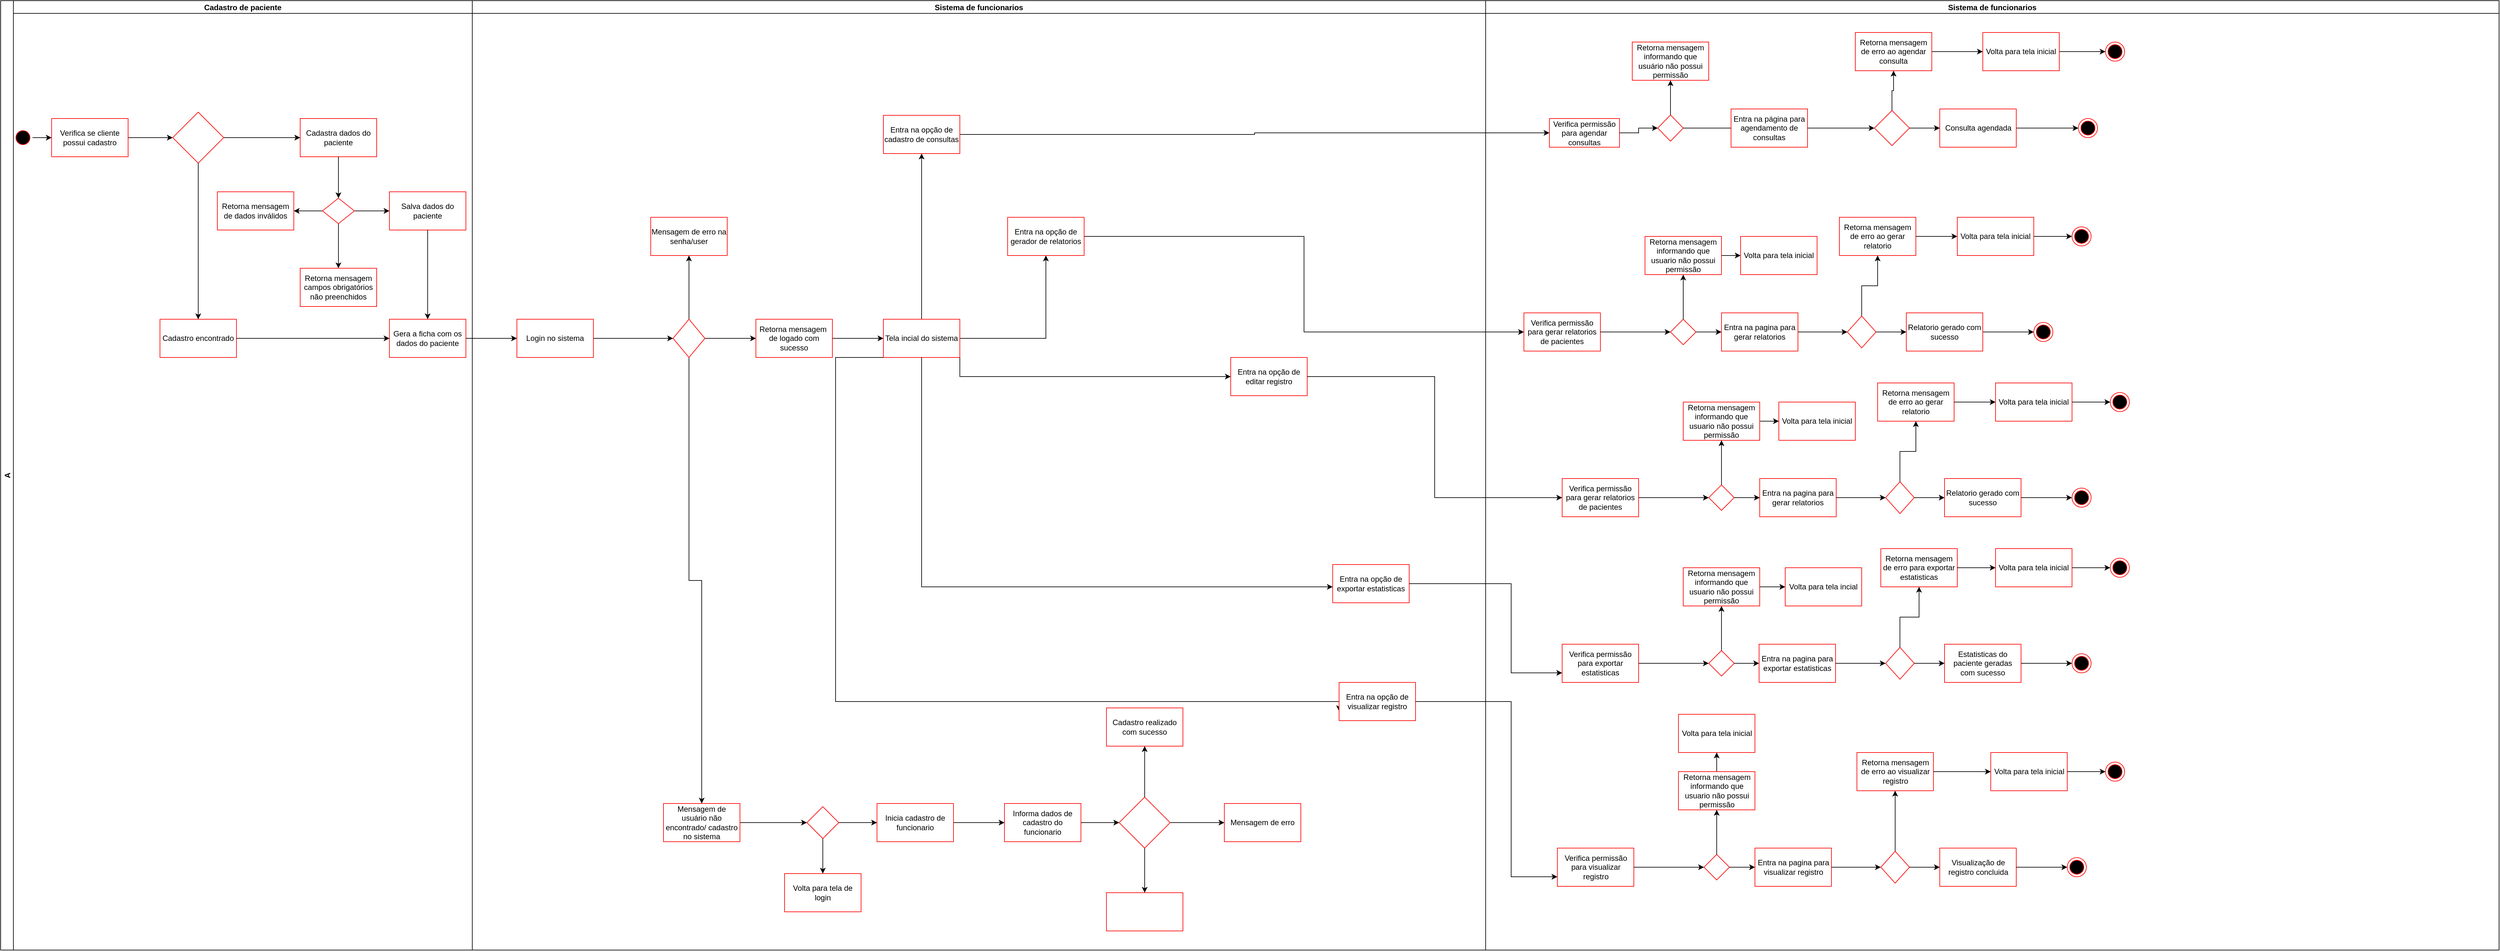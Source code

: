 <mxfile version="20.3.7" type="github">
  <diagram id="Tg6tOUuKNI6leu7Z2zXx" name="Página-1">
    <mxGraphModel dx="2296" dy="1969" grid="1" gridSize="10" guides="1" tooltips="1" connect="1" arrows="1" fold="1" page="1" pageScale="1" pageWidth="827" pageHeight="1169" math="0" shadow="0">
      <root>
        <mxCell id="0" />
        <mxCell id="1" parent="0" />
        <mxCell id="uRZREWmKz6NbIPccPwOi-40" value="A" style="swimlane;childLayout=stackLayout;resizeParent=1;resizeParentMax=0;startSize=20;horizontal=0;horizontalStack=1;fillColor=#FFFFFF;" vertex="1" parent="1">
          <mxGeometry x="-50" y="-330" width="3920" height="1490" as="geometry" />
        </mxCell>
        <mxCell id="uRZREWmKz6NbIPccPwOi-41" value="Cadastro de paciente " style="swimlane;startSize=20;fillColor=#FFFFFF;" vertex="1" parent="uRZREWmKz6NbIPccPwOi-40">
          <mxGeometry x="20" width="720" height="1490" as="geometry" />
        </mxCell>
        <mxCell id="uRZREWmKz6NbIPccPwOi-5" value="" style="ellipse;html=1;shape=startState;fillColor=#000000;strokeColor=#ff0000;" vertex="1" parent="uRZREWmKz6NbIPccPwOi-41">
          <mxGeometry y="200" width="30" height="30" as="geometry" />
        </mxCell>
        <mxCell id="uRZREWmKz6NbIPccPwOi-87" value="" style="edgeStyle=orthogonalEdgeStyle;rounded=0;orthogonalLoop=1;jettySize=auto;html=1;" edge="1" parent="uRZREWmKz6NbIPccPwOi-41" source="uRZREWmKz6NbIPccPwOi-7" target="uRZREWmKz6NbIPccPwOi-86">
          <mxGeometry relative="1" as="geometry" />
        </mxCell>
        <mxCell id="uRZREWmKz6NbIPccPwOi-7" value="Verifica se cliente possui cadastro" style="whiteSpace=wrap;html=1;fillColor=#FFFFFF;strokeColor=#ff0000;" vertex="1" parent="uRZREWmKz6NbIPccPwOi-41">
          <mxGeometry x="60" y="185" width="120" height="60" as="geometry" />
        </mxCell>
        <mxCell id="uRZREWmKz6NbIPccPwOi-8" value="" style="edgeStyle=orthogonalEdgeStyle;rounded=0;orthogonalLoop=1;jettySize=auto;html=1;" edge="1" parent="uRZREWmKz6NbIPccPwOi-41" source="uRZREWmKz6NbIPccPwOi-5" target="uRZREWmKz6NbIPccPwOi-7">
          <mxGeometry relative="1" as="geometry" />
        </mxCell>
        <mxCell id="uRZREWmKz6NbIPccPwOi-79" value="Cadastra dados do paciente" style="whiteSpace=wrap;html=1;fillColor=#FFFFFF;strokeColor=#ff0000;" vertex="1" parent="uRZREWmKz6NbIPccPwOi-41">
          <mxGeometry x="450" y="185" width="120" height="60" as="geometry" />
        </mxCell>
        <mxCell id="uRZREWmKz6NbIPccPwOi-83" value="" style="edgeStyle=orthogonalEdgeStyle;rounded=0;orthogonalLoop=1;jettySize=auto;html=1;" edge="1" parent="uRZREWmKz6NbIPccPwOi-41" source="uRZREWmKz6NbIPccPwOi-80" target="uRZREWmKz6NbIPccPwOi-82">
          <mxGeometry relative="1" as="geometry" />
        </mxCell>
        <mxCell id="uRZREWmKz6NbIPccPwOi-85" value="" style="edgeStyle=orthogonalEdgeStyle;rounded=0;orthogonalLoop=1;jettySize=auto;html=1;" edge="1" parent="uRZREWmKz6NbIPccPwOi-41" source="uRZREWmKz6NbIPccPwOi-80" target="uRZREWmKz6NbIPccPwOi-84">
          <mxGeometry relative="1" as="geometry" />
        </mxCell>
        <mxCell id="uRZREWmKz6NbIPccPwOi-99" value="" style="edgeStyle=orthogonalEdgeStyle;rounded=0;orthogonalLoop=1;jettySize=auto;html=1;" edge="1" parent="uRZREWmKz6NbIPccPwOi-41" source="uRZREWmKz6NbIPccPwOi-80" target="uRZREWmKz6NbIPccPwOi-98">
          <mxGeometry relative="1" as="geometry" />
        </mxCell>
        <mxCell id="uRZREWmKz6NbIPccPwOi-80" value="" style="rhombus;whiteSpace=wrap;html=1;fillColor=#FFFFFF;strokeColor=#ff0000;" vertex="1" parent="uRZREWmKz6NbIPccPwOi-41">
          <mxGeometry x="485" y="310" width="50" height="40" as="geometry" />
        </mxCell>
        <mxCell id="uRZREWmKz6NbIPccPwOi-81" value="" style="edgeStyle=orthogonalEdgeStyle;rounded=0;orthogonalLoop=1;jettySize=auto;html=1;" edge="1" parent="uRZREWmKz6NbIPccPwOi-41" source="uRZREWmKz6NbIPccPwOi-79" target="uRZREWmKz6NbIPccPwOi-80">
          <mxGeometry relative="1" as="geometry" />
        </mxCell>
        <mxCell id="uRZREWmKz6NbIPccPwOi-82" value="Retorna mensagem de dados inválidos" style="whiteSpace=wrap;html=1;fillColor=#FFFFFF;strokeColor=#ff0000;" vertex="1" parent="uRZREWmKz6NbIPccPwOi-41">
          <mxGeometry x="320" y="300" width="120" height="60" as="geometry" />
        </mxCell>
        <mxCell id="uRZREWmKz6NbIPccPwOi-84" value="Salva dados do paciente" style="whiteSpace=wrap;html=1;fillColor=#FFFFFF;strokeColor=#ff0000;" vertex="1" parent="uRZREWmKz6NbIPccPwOi-41">
          <mxGeometry x="590" y="300" width="120" height="60" as="geometry" />
        </mxCell>
        <mxCell id="uRZREWmKz6NbIPccPwOi-88" value="" style="edgeStyle=orthogonalEdgeStyle;rounded=0;orthogonalLoop=1;jettySize=auto;html=1;" edge="1" parent="uRZREWmKz6NbIPccPwOi-41" source="uRZREWmKz6NbIPccPwOi-86" target="uRZREWmKz6NbIPccPwOi-79">
          <mxGeometry relative="1" as="geometry" />
        </mxCell>
        <mxCell id="uRZREWmKz6NbIPccPwOi-86" value="" style="rhombus;whiteSpace=wrap;html=1;fillColor=#FFFFFF;strokeColor=#ff0000;" vertex="1" parent="uRZREWmKz6NbIPccPwOi-41">
          <mxGeometry x="250" y="175" width="80" height="80" as="geometry" />
        </mxCell>
        <mxCell id="uRZREWmKz6NbIPccPwOi-63" value="Cadastro encontrado" style="whiteSpace=wrap;html=1;fillColor=#FFFFFF;strokeColor=#ff0000;" vertex="1" parent="uRZREWmKz6NbIPccPwOi-41">
          <mxGeometry x="230" y="500" width="120" height="60" as="geometry" />
        </mxCell>
        <mxCell id="uRZREWmKz6NbIPccPwOi-89" value="" style="edgeStyle=orthogonalEdgeStyle;rounded=0;orthogonalLoop=1;jettySize=auto;html=1;" edge="1" parent="uRZREWmKz6NbIPccPwOi-41" source="uRZREWmKz6NbIPccPwOi-86" target="uRZREWmKz6NbIPccPwOi-63">
          <mxGeometry relative="1" as="geometry" />
        </mxCell>
        <mxCell id="uRZREWmKz6NbIPccPwOi-98" value="Retorna mensagem campos obrigatórios não preenchidos" style="whiteSpace=wrap;html=1;fillColor=#FFFFFF;strokeColor=#ff0000;" vertex="1" parent="uRZREWmKz6NbIPccPwOi-41">
          <mxGeometry x="450" y="420" width="120" height="60" as="geometry" />
        </mxCell>
        <mxCell id="uRZREWmKz6NbIPccPwOi-95" value="Gera a ficha com os dados do paciente" style="whiteSpace=wrap;html=1;fillColor=#FFFFFF;strokeColor=#ff0000;" vertex="1" parent="uRZREWmKz6NbIPccPwOi-41">
          <mxGeometry x="590" y="500" width="120" height="60" as="geometry" />
        </mxCell>
        <mxCell id="uRZREWmKz6NbIPccPwOi-96" value="" style="edgeStyle=orthogonalEdgeStyle;rounded=0;orthogonalLoop=1;jettySize=auto;html=1;" edge="1" parent="uRZREWmKz6NbIPccPwOi-41" source="uRZREWmKz6NbIPccPwOi-84" target="uRZREWmKz6NbIPccPwOi-95">
          <mxGeometry relative="1" as="geometry" />
        </mxCell>
        <mxCell id="uRZREWmKz6NbIPccPwOi-97" style="edgeStyle=orthogonalEdgeStyle;rounded=0;orthogonalLoop=1;jettySize=auto;html=1;entryX=0;entryY=0.5;entryDx=0;entryDy=0;" edge="1" parent="uRZREWmKz6NbIPccPwOi-41" source="uRZREWmKz6NbIPccPwOi-63" target="uRZREWmKz6NbIPccPwOi-95">
          <mxGeometry relative="1" as="geometry" />
        </mxCell>
        <mxCell id="uRZREWmKz6NbIPccPwOi-148" style="edgeStyle=orthogonalEdgeStyle;rounded=0;orthogonalLoop=1;jettySize=auto;html=1;exitX=1;exitY=0.5;exitDx=0;exitDy=0;" edge="1" parent="uRZREWmKz6NbIPccPwOi-40" source="uRZREWmKz6NbIPccPwOi-95" target="uRZREWmKz6NbIPccPwOi-113">
          <mxGeometry relative="1" as="geometry" />
        </mxCell>
        <mxCell id="uRZREWmKz6NbIPccPwOi-424" style="edgeStyle=orthogonalEdgeStyle;rounded=0;orthogonalLoop=1;jettySize=auto;html=1;exitX=1;exitY=0.5;exitDx=0;exitDy=0;" edge="1" parent="uRZREWmKz6NbIPccPwOi-40" source="uRZREWmKz6NbIPccPwOi-290" target="uRZREWmKz6NbIPccPwOi-398">
          <mxGeometry relative="1" as="geometry" />
        </mxCell>
        <mxCell id="uRZREWmKz6NbIPccPwOi-425" style="edgeStyle=orthogonalEdgeStyle;rounded=0;orthogonalLoop=1;jettySize=auto;html=1;exitX=1;exitY=0.5;exitDx=0;exitDy=0;entryX=0;entryY=0.5;entryDx=0;entryDy=0;" edge="1" parent="uRZREWmKz6NbIPccPwOi-40" source="uRZREWmKz6NbIPccPwOi-287" target="uRZREWmKz6NbIPccPwOi-421">
          <mxGeometry relative="1" as="geometry" />
        </mxCell>
        <mxCell id="uRZREWmKz6NbIPccPwOi-43" value="Sistema de funcionarios" style="swimlane;startSize=20;fillColor=#FFFFFF;" vertex="1" parent="uRZREWmKz6NbIPccPwOi-40">
          <mxGeometry x="740" width="1590" height="1490" as="geometry" />
        </mxCell>
        <mxCell id="uRZREWmKz6NbIPccPwOi-116" value="" style="edgeStyle=orthogonalEdgeStyle;rounded=0;orthogonalLoop=1;jettySize=auto;html=1;" edge="1" parent="uRZREWmKz6NbIPccPwOi-43" source="uRZREWmKz6NbIPccPwOi-113" target="uRZREWmKz6NbIPccPwOi-115">
          <mxGeometry relative="1" as="geometry" />
        </mxCell>
        <mxCell id="uRZREWmKz6NbIPccPwOi-113" value="Login no sistema" style="whiteSpace=wrap;html=1;fillColor=#FFFFFF;strokeColor=#ff0000;" vertex="1" parent="uRZREWmKz6NbIPccPwOi-43">
          <mxGeometry x="70" y="500" width="120" height="60" as="geometry" />
        </mxCell>
        <mxCell id="uRZREWmKz6NbIPccPwOi-118" value="" style="edgeStyle=orthogonalEdgeStyle;rounded=0;orthogonalLoop=1;jettySize=auto;html=1;" edge="1" parent="uRZREWmKz6NbIPccPwOi-43" source="uRZREWmKz6NbIPccPwOi-115" target="uRZREWmKz6NbIPccPwOi-117">
          <mxGeometry relative="1" as="geometry" />
        </mxCell>
        <mxCell id="uRZREWmKz6NbIPccPwOi-120" value="" style="edgeStyle=orthogonalEdgeStyle;rounded=0;orthogonalLoop=1;jettySize=auto;html=1;" edge="1" parent="uRZREWmKz6NbIPccPwOi-43" source="uRZREWmKz6NbIPccPwOi-115" target="uRZREWmKz6NbIPccPwOi-119">
          <mxGeometry relative="1" as="geometry" />
        </mxCell>
        <mxCell id="uRZREWmKz6NbIPccPwOi-122" value="" style="edgeStyle=orthogonalEdgeStyle;rounded=0;orthogonalLoop=1;jettySize=auto;html=1;" edge="1" parent="uRZREWmKz6NbIPccPwOi-43" source="uRZREWmKz6NbIPccPwOi-115" target="uRZREWmKz6NbIPccPwOi-121">
          <mxGeometry relative="1" as="geometry" />
        </mxCell>
        <mxCell id="uRZREWmKz6NbIPccPwOi-115" value="" style="rhombus;whiteSpace=wrap;html=1;fillColor=#FFFFFF;strokeColor=#ff0000;" vertex="1" parent="uRZREWmKz6NbIPccPwOi-43">
          <mxGeometry x="315" y="500" width="50" height="60" as="geometry" />
        </mxCell>
        <mxCell id="uRZREWmKz6NbIPccPwOi-269" value="" style="edgeStyle=orthogonalEdgeStyle;rounded=0;orthogonalLoop=1;jettySize=auto;html=1;" edge="1" parent="uRZREWmKz6NbIPccPwOi-43" source="uRZREWmKz6NbIPccPwOi-119" target="uRZREWmKz6NbIPccPwOi-268">
          <mxGeometry relative="1" as="geometry" />
        </mxCell>
        <mxCell id="uRZREWmKz6NbIPccPwOi-119" value="Retorna mensagem&amp;nbsp; de logado com sucesso" style="whiteSpace=wrap;html=1;fillColor=#FFFFFF;strokeColor=#ff0000;" vertex="1" parent="uRZREWmKz6NbIPccPwOi-43">
          <mxGeometry x="445" y="500" width="120" height="60" as="geometry" />
        </mxCell>
        <mxCell id="uRZREWmKz6NbIPccPwOi-121" value="Mensagem de erro na senha/user" style="whiteSpace=wrap;html=1;fillColor=#FFFFFF;strokeColor=#ff0000;" vertex="1" parent="uRZREWmKz6NbIPccPwOi-43">
          <mxGeometry x="280" y="340" width="120" height="60" as="geometry" />
        </mxCell>
        <mxCell id="uRZREWmKz6NbIPccPwOi-124" value="" style="edgeStyle=orthogonalEdgeStyle;rounded=0;orthogonalLoop=1;jettySize=auto;html=1;" edge="1" parent="uRZREWmKz6NbIPccPwOi-43" source="uRZREWmKz6NbIPccPwOi-117" target="uRZREWmKz6NbIPccPwOi-123">
          <mxGeometry relative="1" as="geometry" />
        </mxCell>
        <mxCell id="uRZREWmKz6NbIPccPwOi-117" value="Mensagem de usuário não encontrado/ cadastro no sistema" style="whiteSpace=wrap;html=1;fillColor=#FFFFFF;strokeColor=#ff0000;" vertex="1" parent="uRZREWmKz6NbIPccPwOi-43">
          <mxGeometry x="300" y="1260" width="120" height="60" as="geometry" />
        </mxCell>
        <mxCell id="uRZREWmKz6NbIPccPwOi-126" value="" style="edgeStyle=orthogonalEdgeStyle;rounded=0;orthogonalLoop=1;jettySize=auto;html=1;" edge="1" parent="uRZREWmKz6NbIPccPwOi-43" source="uRZREWmKz6NbIPccPwOi-123" target="uRZREWmKz6NbIPccPwOi-125">
          <mxGeometry relative="1" as="geometry" />
        </mxCell>
        <mxCell id="uRZREWmKz6NbIPccPwOi-123" value="" style="rhombus;whiteSpace=wrap;html=1;fillColor=#FFFFFF;strokeColor=#ff0000;" vertex="1" parent="uRZREWmKz6NbIPccPwOi-43">
          <mxGeometry x="525" y="1265" width="50" height="50" as="geometry" />
        </mxCell>
        <mxCell id="uRZREWmKz6NbIPccPwOi-125" value="Volta para tela de login" style="whiteSpace=wrap;html=1;fillColor=#FFFFFF;strokeColor=#ff0000;" vertex="1" parent="uRZREWmKz6NbIPccPwOi-43">
          <mxGeometry x="490" y="1370" width="120" height="60" as="geometry" />
        </mxCell>
        <mxCell id="uRZREWmKz6NbIPccPwOi-137" value="" style="edgeStyle=orthogonalEdgeStyle;rounded=0;orthogonalLoop=1;jettySize=auto;html=1;" edge="1" parent="uRZREWmKz6NbIPccPwOi-43" source="uRZREWmKz6NbIPccPwOi-127" target="uRZREWmKz6NbIPccPwOi-136">
          <mxGeometry relative="1" as="geometry" />
        </mxCell>
        <mxCell id="uRZREWmKz6NbIPccPwOi-127" value="Inicia cadastro de funcionario" style="whiteSpace=wrap;html=1;fillColor=#FFFFFF;strokeColor=#ff0000;" vertex="1" parent="uRZREWmKz6NbIPccPwOi-43">
          <mxGeometry x="635" y="1260" width="120" height="60" as="geometry" />
        </mxCell>
        <mxCell id="uRZREWmKz6NbIPccPwOi-128" value="" style="edgeStyle=orthogonalEdgeStyle;rounded=0;orthogonalLoop=1;jettySize=auto;html=1;" edge="1" parent="uRZREWmKz6NbIPccPwOi-43" source="uRZREWmKz6NbIPccPwOi-123" target="uRZREWmKz6NbIPccPwOi-127">
          <mxGeometry relative="1" as="geometry" />
        </mxCell>
        <mxCell id="uRZREWmKz6NbIPccPwOi-136" value="Informa dados de cadastro do funcionario" style="whiteSpace=wrap;html=1;fillColor=#FFFFFF;strokeColor=#ff0000;" vertex="1" parent="uRZREWmKz6NbIPccPwOi-43">
          <mxGeometry x="835" y="1260" width="120" height="60" as="geometry" />
        </mxCell>
        <mxCell id="uRZREWmKz6NbIPccPwOi-140" value="Mensagem de erro " style="whiteSpace=wrap;html=1;fillColor=#FFFFFF;strokeColor=#ff0000;" vertex="1" parent="uRZREWmKz6NbIPccPwOi-43">
          <mxGeometry x="1180" y="1260" width="120" height="60" as="geometry" />
        </mxCell>
        <mxCell id="uRZREWmKz6NbIPccPwOi-141" value="" style="edgeStyle=orthogonalEdgeStyle;rounded=0;orthogonalLoop=1;jettySize=auto;html=1;" edge="1" parent="uRZREWmKz6NbIPccPwOi-43" source="uRZREWmKz6NbIPccPwOi-138" target="uRZREWmKz6NbIPccPwOi-140">
          <mxGeometry relative="1" as="geometry" />
        </mxCell>
        <mxCell id="uRZREWmKz6NbIPccPwOi-138" value="" style="rhombus;whiteSpace=wrap;html=1;fillColor=#FFFFFF;strokeColor=#ff0000;" vertex="1" parent="uRZREWmKz6NbIPccPwOi-43">
          <mxGeometry x="1015" y="1250" width="80" height="80" as="geometry" />
        </mxCell>
        <mxCell id="uRZREWmKz6NbIPccPwOi-139" value="" style="edgeStyle=orthogonalEdgeStyle;rounded=0;orthogonalLoop=1;jettySize=auto;html=1;" edge="1" parent="uRZREWmKz6NbIPccPwOi-43" source="uRZREWmKz6NbIPccPwOi-136" target="uRZREWmKz6NbIPccPwOi-138">
          <mxGeometry relative="1" as="geometry" />
        </mxCell>
        <mxCell id="uRZREWmKz6NbIPccPwOi-144" value="" style="whiteSpace=wrap;html=1;fillColor=#FFFFFF;strokeColor=#ff0000;" vertex="1" parent="uRZREWmKz6NbIPccPwOi-43">
          <mxGeometry x="995" y="1400" width="120" height="60" as="geometry" />
        </mxCell>
        <mxCell id="uRZREWmKz6NbIPccPwOi-145" value="" style="edgeStyle=orthogonalEdgeStyle;rounded=0;orthogonalLoop=1;jettySize=auto;html=1;" edge="1" parent="uRZREWmKz6NbIPccPwOi-43" source="uRZREWmKz6NbIPccPwOi-138" target="uRZREWmKz6NbIPccPwOi-144">
          <mxGeometry relative="1" as="geometry" />
        </mxCell>
        <mxCell id="uRZREWmKz6NbIPccPwOi-142" value="Cadastro realizado com sucesso" style="whiteSpace=wrap;html=1;fillColor=#FFFFFF;strokeColor=#ff0000;" vertex="1" parent="uRZREWmKz6NbIPccPwOi-43">
          <mxGeometry x="995" y="1110" width="120" height="60" as="geometry" />
        </mxCell>
        <mxCell id="uRZREWmKz6NbIPccPwOi-143" value="" style="edgeStyle=orthogonalEdgeStyle;rounded=0;orthogonalLoop=1;jettySize=auto;html=1;" edge="1" parent="uRZREWmKz6NbIPccPwOi-43" source="uRZREWmKz6NbIPccPwOi-138" target="uRZREWmKz6NbIPccPwOi-142">
          <mxGeometry relative="1" as="geometry" />
        </mxCell>
        <mxCell id="uRZREWmKz6NbIPccPwOi-288" value="" style="edgeStyle=orthogonalEdgeStyle;rounded=0;orthogonalLoop=1;jettySize=auto;html=1;" edge="1" parent="uRZREWmKz6NbIPccPwOi-43" source="uRZREWmKz6NbIPccPwOi-268" target="uRZREWmKz6NbIPccPwOi-287">
          <mxGeometry relative="1" as="geometry" />
        </mxCell>
        <mxCell id="uRZREWmKz6NbIPccPwOi-291" value="" style="edgeStyle=orthogonalEdgeStyle;rounded=0;orthogonalLoop=1;jettySize=auto;html=1;" edge="1" parent="uRZREWmKz6NbIPccPwOi-43" source="uRZREWmKz6NbIPccPwOi-268" target="uRZREWmKz6NbIPccPwOi-290">
          <mxGeometry relative="1" as="geometry" />
        </mxCell>
        <mxCell id="uRZREWmKz6NbIPccPwOi-319" style="edgeStyle=orthogonalEdgeStyle;rounded=0;orthogonalLoop=1;jettySize=auto;html=1;exitX=1;exitY=1;exitDx=0;exitDy=0;entryX=0;entryY=0.5;entryDx=0;entryDy=0;" edge="1" parent="uRZREWmKz6NbIPccPwOi-43" source="uRZREWmKz6NbIPccPwOi-268" target="uRZREWmKz6NbIPccPwOi-316">
          <mxGeometry relative="1" as="geometry" />
        </mxCell>
        <mxCell id="uRZREWmKz6NbIPccPwOi-320" style="edgeStyle=orthogonalEdgeStyle;rounded=0;orthogonalLoop=1;jettySize=auto;html=1;exitX=0;exitY=1;exitDx=0;exitDy=0;entryX=0;entryY=0.75;entryDx=0;entryDy=0;" edge="1" parent="uRZREWmKz6NbIPccPwOi-43" source="uRZREWmKz6NbIPccPwOi-268" target="uRZREWmKz6NbIPccPwOi-317">
          <mxGeometry relative="1" as="geometry">
            <Array as="points">
              <mxPoint x="570" y="560" />
              <mxPoint x="570" y="1100" />
              <mxPoint x="1360" y="1100" />
            </Array>
          </mxGeometry>
        </mxCell>
        <mxCell id="uRZREWmKz6NbIPccPwOi-268" value="Tela incial do sistema" style="whiteSpace=wrap;html=1;fillColor=#FFFFFF;strokeColor=#ff0000;" vertex="1" parent="uRZREWmKz6NbIPccPwOi-43">
          <mxGeometry x="645" y="500" width="120" height="60" as="geometry" />
        </mxCell>
        <mxCell id="uRZREWmKz6NbIPccPwOi-287" value="Entra na opção de gerador de relatorios" style="whiteSpace=wrap;html=1;fillColor=#FFFFFF;strokeColor=#ff0000;" vertex="1" parent="uRZREWmKz6NbIPccPwOi-43">
          <mxGeometry x="840" y="340" width="120" height="60" as="geometry" />
        </mxCell>
        <mxCell id="uRZREWmKz6NbIPccPwOi-290" value="Entra na opção de cadastro de consultas" style="whiteSpace=wrap;html=1;fillColor=#FFFFFF;strokeColor=#ff0000;" vertex="1" parent="uRZREWmKz6NbIPccPwOi-43">
          <mxGeometry x="645" y="180" width="120" height="60" as="geometry" />
        </mxCell>
        <mxCell id="uRZREWmKz6NbIPccPwOi-316" value="Entra na opção de editar registro" style="whiteSpace=wrap;html=1;fillColor=#FFFFFF;strokeColor=#ff0000;" vertex="1" parent="uRZREWmKz6NbIPccPwOi-43">
          <mxGeometry x="1190" y="560" width="120" height="60" as="geometry" />
        </mxCell>
        <mxCell id="uRZREWmKz6NbIPccPwOi-317" value="Entra na opção de visualizar registro" style="whiteSpace=wrap;html=1;fillColor=#FFFFFF;strokeColor=#ff0000;" vertex="1" parent="uRZREWmKz6NbIPccPwOi-43">
          <mxGeometry x="1360" y="1070" width="120" height="60" as="geometry" />
        </mxCell>
        <mxCell id="uRZREWmKz6NbIPccPwOi-313" value="Entra na opção de exportar estatisticas" style="whiteSpace=wrap;html=1;fillColor=#FFFFFF;strokeColor=#ff0000;" vertex="1" parent="uRZREWmKz6NbIPccPwOi-43">
          <mxGeometry x="1350" y="885" width="120" height="60" as="geometry" />
        </mxCell>
        <mxCell id="uRZREWmKz6NbIPccPwOi-314" value="" style="edgeStyle=orthogonalEdgeStyle;rounded=0;orthogonalLoop=1;jettySize=auto;html=1;" edge="1" parent="uRZREWmKz6NbIPccPwOi-43" source="uRZREWmKz6NbIPccPwOi-268" target="uRZREWmKz6NbIPccPwOi-313">
          <mxGeometry relative="1" as="geometry">
            <Array as="points">
              <mxPoint x="705" y="920" />
            </Array>
          </mxGeometry>
        </mxCell>
        <mxCell id="uRZREWmKz6NbIPccPwOi-463" style="edgeStyle=orthogonalEdgeStyle;rounded=0;orthogonalLoop=1;jettySize=auto;html=1;exitX=1;exitY=0.5;exitDx=0;exitDy=0;entryX=0;entryY=0.5;entryDx=0;entryDy=0;" edge="1" parent="uRZREWmKz6NbIPccPwOi-40" source="uRZREWmKz6NbIPccPwOi-316" target="uRZREWmKz6NbIPccPwOi-455">
          <mxGeometry relative="1" as="geometry" />
        </mxCell>
        <mxCell id="uRZREWmKz6NbIPccPwOi-483" style="edgeStyle=orthogonalEdgeStyle;rounded=0;orthogonalLoop=1;jettySize=auto;html=1;exitX=1;exitY=0.5;exitDx=0;exitDy=0;entryX=0;entryY=0.75;entryDx=0;entryDy=0;" edge="1" parent="uRZREWmKz6NbIPccPwOi-40" source="uRZREWmKz6NbIPccPwOi-313" target="uRZREWmKz6NbIPccPwOi-473">
          <mxGeometry relative="1" as="geometry">
            <Array as="points">
              <mxPoint x="2370" y="915" />
              <mxPoint x="2370" y="1055" />
            </Array>
          </mxGeometry>
        </mxCell>
        <mxCell id="uRZREWmKz6NbIPccPwOi-503" style="edgeStyle=orthogonalEdgeStyle;rounded=0;orthogonalLoop=1;jettySize=auto;html=1;exitX=1;exitY=0.5;exitDx=0;exitDy=0;entryX=0;entryY=0.75;entryDx=0;entryDy=0;" edge="1" parent="uRZREWmKz6NbIPccPwOi-40" source="uRZREWmKz6NbIPccPwOi-317" target="uRZREWmKz6NbIPccPwOi-493">
          <mxGeometry relative="1" as="geometry">
            <Array as="points">
              <mxPoint x="2370" y="1100" />
              <mxPoint x="2370" y="1375" />
            </Array>
          </mxGeometry>
        </mxCell>
        <mxCell id="uRZREWmKz6NbIPccPwOi-359" value="Sistema de funcionarios" style="swimlane;startSize=20;fillColor=#FFFFFF;" vertex="1" parent="uRZREWmKz6NbIPccPwOi-40">
          <mxGeometry x="2330" width="1590" height="1490" as="geometry" />
        </mxCell>
        <mxCell id="uRZREWmKz6NbIPccPwOi-398" value="Verifica permissão para agendar consultas" style="whiteSpace=wrap;html=1;fillColor=#FFFFFF;strokeColor=#ff0000;" vertex="1" parent="uRZREWmKz6NbIPccPwOi-359">
          <mxGeometry x="100" y="185.01" width="110" height="45" as="geometry" />
        </mxCell>
        <mxCell id="uRZREWmKz6NbIPccPwOi-399" value="" style="rhombus;whiteSpace=wrap;html=1;fillColor=#FFFFFF;strokeColor=#ff0000;" vertex="1" parent="uRZREWmKz6NbIPccPwOi-359">
          <mxGeometry x="270" y="179.38" width="40" height="41.25" as="geometry" />
        </mxCell>
        <mxCell id="uRZREWmKz6NbIPccPwOi-397" value="" style="edgeStyle=orthogonalEdgeStyle;rounded=0;orthogonalLoop=1;jettySize=auto;html=1;" edge="1" parent="uRZREWmKz6NbIPccPwOi-359" source="uRZREWmKz6NbIPccPwOi-398" target="uRZREWmKz6NbIPccPwOi-399">
          <mxGeometry relative="1" as="geometry" />
        </mxCell>
        <mxCell id="uRZREWmKz6NbIPccPwOi-400" value="Retorna mensagem informando que usuário não possui permissão" style="whiteSpace=wrap;html=1;fillColor=#FFFFFF;strokeColor=#ff0000;" vertex="1" parent="uRZREWmKz6NbIPccPwOi-359">
          <mxGeometry x="230" y="64.985" width="120" height="60" as="geometry" />
        </mxCell>
        <mxCell id="uRZREWmKz6NbIPccPwOi-401" value="" style="edgeStyle=orthogonalEdgeStyle;rounded=0;orthogonalLoop=1;jettySize=auto;html=1;" edge="1" parent="uRZREWmKz6NbIPccPwOi-359" source="uRZREWmKz6NbIPccPwOi-399" target="uRZREWmKz6NbIPccPwOi-400">
          <mxGeometry relative="1" as="geometry" />
        </mxCell>
        <mxCell id="uRZREWmKz6NbIPccPwOi-403" value="Entra na página para agendamento de consultas" style="whiteSpace=wrap;html=1;fillColor=#FFFFFF;strokeColor=#ff0000;" vertex="1" parent="uRZREWmKz6NbIPccPwOi-359">
          <mxGeometry x="385" y="170.005" width="120" height="60" as="geometry" />
        </mxCell>
        <mxCell id="uRZREWmKz6NbIPccPwOi-404" value="" style="edgeStyle=orthogonalEdgeStyle;rounded=0;orthogonalLoop=1;jettySize=auto;html=1;endArrow=none;" edge="1" parent="uRZREWmKz6NbIPccPwOi-359" source="uRZREWmKz6NbIPccPwOi-399" target="uRZREWmKz6NbIPccPwOi-403">
          <mxGeometry relative="1" as="geometry">
            <mxPoint x="989.918" y="-29.91" as="sourcePoint" />
            <mxPoint x="1260" y="7.495" as="targetPoint" />
          </mxGeometry>
        </mxCell>
        <mxCell id="uRZREWmKz6NbIPccPwOi-407" value="" style="rhombus;whiteSpace=wrap;html=1;fillColor=#FFFFFF;strokeColor=#ff0000;" vertex="1" parent="uRZREWmKz6NbIPccPwOi-359">
          <mxGeometry x="610" y="172.51" width="55" height="54.99" as="geometry" />
        </mxCell>
        <mxCell id="uRZREWmKz6NbIPccPwOi-402" value="" style="edgeStyle=orthogonalEdgeStyle;rounded=0;orthogonalLoop=1;jettySize=auto;html=1;" edge="1" parent="uRZREWmKz6NbIPccPwOi-359" source="uRZREWmKz6NbIPccPwOi-403" target="uRZREWmKz6NbIPccPwOi-407">
          <mxGeometry relative="1" as="geometry" />
        </mxCell>
        <mxCell id="uRZREWmKz6NbIPccPwOi-434" style="edgeStyle=orthogonalEdgeStyle;rounded=0;orthogonalLoop=1;jettySize=auto;html=1;exitX=1;exitY=0.5;exitDx=0;exitDy=0;" edge="1" parent="uRZREWmKz6NbIPccPwOi-359" source="uRZREWmKz6NbIPccPwOi-408" target="uRZREWmKz6NbIPccPwOi-433">
          <mxGeometry relative="1" as="geometry" />
        </mxCell>
        <mxCell id="uRZREWmKz6NbIPccPwOi-408" value="Consulta agendada" style="whiteSpace=wrap;html=1;fillColor=#FFFFFF;strokeColor=#ff0000;" vertex="1" parent="uRZREWmKz6NbIPccPwOi-359">
          <mxGeometry x="712.5" y="170.005" width="120" height="60" as="geometry" />
        </mxCell>
        <mxCell id="uRZREWmKz6NbIPccPwOi-405" value="" style="edgeStyle=orthogonalEdgeStyle;rounded=0;orthogonalLoop=1;jettySize=auto;html=1;" edge="1" parent="uRZREWmKz6NbIPccPwOi-359" source="uRZREWmKz6NbIPccPwOi-407" target="uRZREWmKz6NbIPccPwOi-408">
          <mxGeometry relative="1" as="geometry" />
        </mxCell>
        <mxCell id="uRZREWmKz6NbIPccPwOi-410" value="" style="rhombus;whiteSpace=wrap;html=1;fillColor=#FFFFFF;strokeColor=#ff0000;" vertex="1" parent="uRZREWmKz6NbIPccPwOi-359">
          <mxGeometry x="290" y="500" width="40" height="40" as="geometry" />
        </mxCell>
        <mxCell id="uRZREWmKz6NbIPccPwOi-411" value="Entra na pagina para gerar relatorios" style="whiteSpace=wrap;html=1;fillColor=#FFFFFF;strokeColor=#ff0000;" vertex="1" parent="uRZREWmKz6NbIPccPwOi-359">
          <mxGeometry x="370" y="490" width="120" height="60" as="geometry" />
        </mxCell>
        <mxCell id="uRZREWmKz6NbIPccPwOi-412" value="" style="edgeStyle=orthogonalEdgeStyle;rounded=0;orthogonalLoop=1;jettySize=auto;html=1;" edge="1" parent="uRZREWmKz6NbIPccPwOi-359" source="uRZREWmKz6NbIPccPwOi-410" target="uRZREWmKz6NbIPccPwOi-411">
          <mxGeometry relative="1" as="geometry" />
        </mxCell>
        <mxCell id="uRZREWmKz6NbIPccPwOi-511" value="" style="edgeStyle=orthogonalEdgeStyle;rounded=0;orthogonalLoop=1;jettySize=auto;html=1;" edge="1" parent="uRZREWmKz6NbIPccPwOi-359" source="uRZREWmKz6NbIPccPwOi-413" target="uRZREWmKz6NbIPccPwOi-510">
          <mxGeometry relative="1" as="geometry" />
        </mxCell>
        <mxCell id="uRZREWmKz6NbIPccPwOi-413" value="Retorna mensagem informando que usuario não possui permissão" style="whiteSpace=wrap;html=1;fillColor=#FFFFFF;strokeColor=#ff0000;" vertex="1" parent="uRZREWmKz6NbIPccPwOi-359">
          <mxGeometry x="250" y="370" width="120" height="60" as="geometry" />
        </mxCell>
        <mxCell id="uRZREWmKz6NbIPccPwOi-414" value="" style="edgeStyle=orthogonalEdgeStyle;rounded=0;orthogonalLoop=1;jettySize=auto;html=1;" edge="1" parent="uRZREWmKz6NbIPccPwOi-359" source="uRZREWmKz6NbIPccPwOi-410" target="uRZREWmKz6NbIPccPwOi-413">
          <mxGeometry relative="1" as="geometry" />
        </mxCell>
        <mxCell id="uRZREWmKz6NbIPccPwOi-440" style="edgeStyle=orthogonalEdgeStyle;rounded=0;orthogonalLoop=1;jettySize=auto;html=1;exitX=0.5;exitY=0;exitDx=0;exitDy=0;entryX=0.5;entryY=1;entryDx=0;entryDy=0;" edge="1" parent="uRZREWmKz6NbIPccPwOi-359" source="uRZREWmKz6NbIPccPwOi-415" target="uRZREWmKz6NbIPccPwOi-436">
          <mxGeometry relative="1" as="geometry" />
        </mxCell>
        <mxCell id="uRZREWmKz6NbIPccPwOi-415" value="" style="rhombus;whiteSpace=wrap;html=1;fillColor=#FFFFFF;strokeColor=#ff0000;" vertex="1" parent="uRZREWmKz6NbIPccPwOi-359">
          <mxGeometry x="567.5" y="495" width="45" height="50" as="geometry" />
        </mxCell>
        <mxCell id="uRZREWmKz6NbIPccPwOi-416" value="" style="edgeStyle=orthogonalEdgeStyle;rounded=0;orthogonalLoop=1;jettySize=auto;html=1;" edge="1" parent="uRZREWmKz6NbIPccPwOi-359" source="uRZREWmKz6NbIPccPwOi-411" target="uRZREWmKz6NbIPccPwOi-415">
          <mxGeometry relative="1" as="geometry" />
        </mxCell>
        <mxCell id="uRZREWmKz6NbIPccPwOi-442" style="edgeStyle=orthogonalEdgeStyle;rounded=0;orthogonalLoop=1;jettySize=auto;html=1;exitX=1;exitY=0.5;exitDx=0;exitDy=0;entryX=0;entryY=0.5;entryDx=0;entryDy=0;" edge="1" parent="uRZREWmKz6NbIPccPwOi-359" source="uRZREWmKz6NbIPccPwOi-417" target="uRZREWmKz6NbIPccPwOi-441">
          <mxGeometry relative="1" as="geometry" />
        </mxCell>
        <mxCell id="uRZREWmKz6NbIPccPwOi-417" value="Relatorio gerado com sucesso" style="whiteSpace=wrap;html=1;fillColor=#FFFFFF;strokeColor=#ff0000;" vertex="1" parent="uRZREWmKz6NbIPccPwOi-359">
          <mxGeometry x="660" y="490" width="120" height="60" as="geometry" />
        </mxCell>
        <mxCell id="uRZREWmKz6NbIPccPwOi-418" value="" style="edgeStyle=orthogonalEdgeStyle;rounded=0;orthogonalLoop=1;jettySize=auto;html=1;" edge="1" parent="uRZREWmKz6NbIPccPwOi-359" source="uRZREWmKz6NbIPccPwOi-415" target="uRZREWmKz6NbIPccPwOi-417">
          <mxGeometry relative="1" as="geometry" />
        </mxCell>
        <mxCell id="uRZREWmKz6NbIPccPwOi-421" value="Verifica permissão para gerar relatorios de pacientes" style="whiteSpace=wrap;html=1;fillColor=#FFFFFF;strokeColor=#ff0000;" vertex="1" parent="uRZREWmKz6NbIPccPwOi-359">
          <mxGeometry x="60" y="490" width="120" height="60" as="geometry" />
        </mxCell>
        <mxCell id="uRZREWmKz6NbIPccPwOi-422" value="" style="edgeStyle=orthogonalEdgeStyle;rounded=0;orthogonalLoop=1;jettySize=auto;html=1;" edge="1" parent="uRZREWmKz6NbIPccPwOi-359" source="uRZREWmKz6NbIPccPwOi-421" target="uRZREWmKz6NbIPccPwOi-410">
          <mxGeometry relative="1" as="geometry" />
        </mxCell>
        <mxCell id="uRZREWmKz6NbIPccPwOi-430" value="" style="edgeStyle=orthogonalEdgeStyle;rounded=0;orthogonalLoop=1;jettySize=auto;html=1;" edge="1" parent="uRZREWmKz6NbIPccPwOi-359" source="uRZREWmKz6NbIPccPwOi-427" target="uRZREWmKz6NbIPccPwOi-429">
          <mxGeometry relative="1" as="geometry" />
        </mxCell>
        <mxCell id="uRZREWmKz6NbIPccPwOi-427" value="Retorna mensagem de erro ao agendar consulta" style="whiteSpace=wrap;html=1;fillColor=#FFFFFF;strokeColor=#ff0000;" vertex="1" parent="uRZREWmKz6NbIPccPwOi-359">
          <mxGeometry x="580" y="50.005" width="120" height="60" as="geometry" />
        </mxCell>
        <mxCell id="uRZREWmKz6NbIPccPwOi-428" value="" style="edgeStyle=orthogonalEdgeStyle;rounded=0;orthogonalLoop=1;jettySize=auto;html=1;" edge="1" parent="uRZREWmKz6NbIPccPwOi-359" source="uRZREWmKz6NbIPccPwOi-407" target="uRZREWmKz6NbIPccPwOi-427">
          <mxGeometry relative="1" as="geometry" />
        </mxCell>
        <mxCell id="uRZREWmKz6NbIPccPwOi-432" style="edgeStyle=orthogonalEdgeStyle;rounded=0;orthogonalLoop=1;jettySize=auto;html=1;exitX=1;exitY=0.5;exitDx=0;exitDy=0;entryX=0;entryY=0.5;entryDx=0;entryDy=0;" edge="1" parent="uRZREWmKz6NbIPccPwOi-359" source="uRZREWmKz6NbIPccPwOi-429" target="uRZREWmKz6NbIPccPwOi-431">
          <mxGeometry relative="1" as="geometry" />
        </mxCell>
        <mxCell id="uRZREWmKz6NbIPccPwOi-429" value="Volta para tela inicial" style="whiteSpace=wrap;html=1;fillColor=#FFFFFF;strokeColor=#ff0000;" vertex="1" parent="uRZREWmKz6NbIPccPwOi-359">
          <mxGeometry x="780" y="50.005" width="120" height="60" as="geometry" />
        </mxCell>
        <mxCell id="uRZREWmKz6NbIPccPwOi-431" value="" style="ellipse;html=1;shape=endState;fillColor=#000000;strokeColor=#ff0000;" vertex="1" parent="uRZREWmKz6NbIPccPwOi-359">
          <mxGeometry x="972.5" y="65.01" width="30" height="30" as="geometry" />
        </mxCell>
        <mxCell id="uRZREWmKz6NbIPccPwOi-433" value="" style="ellipse;html=1;shape=endState;fillColor=#000000;strokeColor=#ff0000;" vertex="1" parent="uRZREWmKz6NbIPccPwOi-359">
          <mxGeometry x="930" y="185.01" width="30" height="30" as="geometry" />
        </mxCell>
        <mxCell id="uRZREWmKz6NbIPccPwOi-436" value="Retorna mensagem de erro ao gerar relatorio" style="whiteSpace=wrap;html=1;fillColor=#FFFFFF;strokeColor=#ff0000;" vertex="1" parent="uRZREWmKz6NbIPccPwOi-359">
          <mxGeometry x="555" y="339.995" width="120" height="60" as="geometry" />
        </mxCell>
        <mxCell id="uRZREWmKz6NbIPccPwOi-438" value="Volta para tela inicial" style="whiteSpace=wrap;html=1;fillColor=#FFFFFF;strokeColor=#ff0000;" vertex="1" parent="uRZREWmKz6NbIPccPwOi-359">
          <mxGeometry x="740" y="339.995" width="120" height="60" as="geometry" />
        </mxCell>
        <mxCell id="uRZREWmKz6NbIPccPwOi-435" value="" style="edgeStyle=orthogonalEdgeStyle;rounded=0;orthogonalLoop=1;jettySize=auto;html=1;" edge="1" parent="uRZREWmKz6NbIPccPwOi-359" source="uRZREWmKz6NbIPccPwOi-436" target="uRZREWmKz6NbIPccPwOi-438">
          <mxGeometry relative="1" as="geometry" />
        </mxCell>
        <mxCell id="uRZREWmKz6NbIPccPwOi-439" value="" style="ellipse;html=1;shape=endState;fillColor=#000000;strokeColor=#ff0000;" vertex="1" parent="uRZREWmKz6NbIPccPwOi-359">
          <mxGeometry x="920" y="354.99" width="30" height="30" as="geometry" />
        </mxCell>
        <mxCell id="uRZREWmKz6NbIPccPwOi-437" style="edgeStyle=orthogonalEdgeStyle;rounded=0;orthogonalLoop=1;jettySize=auto;html=1;exitX=1;exitY=0.5;exitDx=0;exitDy=0;entryX=0;entryY=0.5;entryDx=0;entryDy=0;" edge="1" parent="uRZREWmKz6NbIPccPwOi-359" source="uRZREWmKz6NbIPccPwOi-438" target="uRZREWmKz6NbIPccPwOi-439">
          <mxGeometry relative="1" as="geometry" />
        </mxCell>
        <mxCell id="uRZREWmKz6NbIPccPwOi-441" value="" style="ellipse;html=1;shape=endState;fillColor=#000000;strokeColor=#ff0000;" vertex="1" parent="uRZREWmKz6NbIPccPwOi-359">
          <mxGeometry x="860" y="505" width="30" height="30" as="geometry" />
        </mxCell>
        <mxCell id="uRZREWmKz6NbIPccPwOi-444" value="" style="rhombus;whiteSpace=wrap;html=1;fillColor=#FFFFFF;strokeColor=#ff0000;" vertex="1" parent="uRZREWmKz6NbIPccPwOi-359">
          <mxGeometry x="350" y="760.01" width="40" height="40" as="geometry" />
        </mxCell>
        <mxCell id="uRZREWmKz6NbIPccPwOi-445" value="Entra na pagina para gerar relatorios" style="whiteSpace=wrap;html=1;fillColor=#FFFFFF;strokeColor=#ff0000;" vertex="1" parent="uRZREWmKz6NbIPccPwOi-359">
          <mxGeometry x="430" y="750.01" width="120" height="60" as="geometry" />
        </mxCell>
        <mxCell id="uRZREWmKz6NbIPccPwOi-446" value="" style="edgeStyle=orthogonalEdgeStyle;rounded=0;orthogonalLoop=1;jettySize=auto;html=1;" edge="1" parent="uRZREWmKz6NbIPccPwOi-359" source="uRZREWmKz6NbIPccPwOi-444" target="uRZREWmKz6NbIPccPwOi-445">
          <mxGeometry relative="1" as="geometry" />
        </mxCell>
        <mxCell id="uRZREWmKz6NbIPccPwOi-509" value="" style="edgeStyle=orthogonalEdgeStyle;rounded=0;orthogonalLoop=1;jettySize=auto;html=1;" edge="1" parent="uRZREWmKz6NbIPccPwOi-359" source="uRZREWmKz6NbIPccPwOi-447" target="uRZREWmKz6NbIPccPwOi-508">
          <mxGeometry relative="1" as="geometry" />
        </mxCell>
        <mxCell id="uRZREWmKz6NbIPccPwOi-447" value="Retorna mensagem informando que usuario não possui permissão" style="whiteSpace=wrap;html=1;fillColor=#FFFFFF;strokeColor=#ff0000;" vertex="1" parent="uRZREWmKz6NbIPccPwOi-359">
          <mxGeometry x="310" y="630.01" width="120" height="60" as="geometry" />
        </mxCell>
        <mxCell id="uRZREWmKz6NbIPccPwOi-448" value="" style="edgeStyle=orthogonalEdgeStyle;rounded=0;orthogonalLoop=1;jettySize=auto;html=1;" edge="1" parent="uRZREWmKz6NbIPccPwOi-359" source="uRZREWmKz6NbIPccPwOi-444" target="uRZREWmKz6NbIPccPwOi-447">
          <mxGeometry relative="1" as="geometry" />
        </mxCell>
        <mxCell id="uRZREWmKz6NbIPccPwOi-450" value="" style="rhombus;whiteSpace=wrap;html=1;fillColor=#FFFFFF;strokeColor=#ff0000;" vertex="1" parent="uRZREWmKz6NbIPccPwOi-359">
          <mxGeometry x="627.5" y="755.01" width="45" height="50" as="geometry" />
        </mxCell>
        <mxCell id="uRZREWmKz6NbIPccPwOi-451" value="" style="edgeStyle=orthogonalEdgeStyle;rounded=0;orthogonalLoop=1;jettySize=auto;html=1;" edge="1" parent="uRZREWmKz6NbIPccPwOi-359" source="uRZREWmKz6NbIPccPwOi-445" target="uRZREWmKz6NbIPccPwOi-450">
          <mxGeometry relative="1" as="geometry" />
        </mxCell>
        <mxCell id="uRZREWmKz6NbIPccPwOi-453" value="Relatorio gerado com sucesso" style="whiteSpace=wrap;html=1;fillColor=#FFFFFF;strokeColor=#ff0000;" vertex="1" parent="uRZREWmKz6NbIPccPwOi-359">
          <mxGeometry x="720" y="750.01" width="120" height="60" as="geometry" />
        </mxCell>
        <mxCell id="uRZREWmKz6NbIPccPwOi-454" value="" style="edgeStyle=orthogonalEdgeStyle;rounded=0;orthogonalLoop=1;jettySize=auto;html=1;" edge="1" parent="uRZREWmKz6NbIPccPwOi-359" source="uRZREWmKz6NbIPccPwOi-450" target="uRZREWmKz6NbIPccPwOi-453">
          <mxGeometry relative="1" as="geometry" />
        </mxCell>
        <mxCell id="uRZREWmKz6NbIPccPwOi-455" value="Verifica permissão para gerar relatorios de pacientes" style="whiteSpace=wrap;html=1;fillColor=#FFFFFF;strokeColor=#ff0000;" vertex="1" parent="uRZREWmKz6NbIPccPwOi-359">
          <mxGeometry x="120" y="750.01" width="120" height="60" as="geometry" />
        </mxCell>
        <mxCell id="uRZREWmKz6NbIPccPwOi-456" value="" style="edgeStyle=orthogonalEdgeStyle;rounded=0;orthogonalLoop=1;jettySize=auto;html=1;" edge="1" parent="uRZREWmKz6NbIPccPwOi-359" source="uRZREWmKz6NbIPccPwOi-455" target="uRZREWmKz6NbIPccPwOi-444">
          <mxGeometry relative="1" as="geometry" />
        </mxCell>
        <mxCell id="uRZREWmKz6NbIPccPwOi-457" value="Retorna mensagem de erro ao gerar relatorio" style="whiteSpace=wrap;html=1;fillColor=#FFFFFF;strokeColor=#ff0000;" vertex="1" parent="uRZREWmKz6NbIPccPwOi-359">
          <mxGeometry x="615" y="600.005" width="120" height="60" as="geometry" />
        </mxCell>
        <mxCell id="uRZREWmKz6NbIPccPwOi-449" style="edgeStyle=orthogonalEdgeStyle;rounded=0;orthogonalLoop=1;jettySize=auto;html=1;exitX=0.5;exitY=0;exitDx=0;exitDy=0;entryX=0.5;entryY=1;entryDx=0;entryDy=0;" edge="1" parent="uRZREWmKz6NbIPccPwOi-359" source="uRZREWmKz6NbIPccPwOi-450" target="uRZREWmKz6NbIPccPwOi-457">
          <mxGeometry relative="1" as="geometry" />
        </mxCell>
        <mxCell id="uRZREWmKz6NbIPccPwOi-458" value="Volta para tela inicial" style="whiteSpace=wrap;html=1;fillColor=#FFFFFF;strokeColor=#ff0000;" vertex="1" parent="uRZREWmKz6NbIPccPwOi-359">
          <mxGeometry x="800" y="600.005" width="120" height="60" as="geometry" />
        </mxCell>
        <mxCell id="uRZREWmKz6NbIPccPwOi-459" value="" style="edgeStyle=orthogonalEdgeStyle;rounded=0;orthogonalLoop=1;jettySize=auto;html=1;" edge="1" parent="uRZREWmKz6NbIPccPwOi-359" source="uRZREWmKz6NbIPccPwOi-457" target="uRZREWmKz6NbIPccPwOi-458">
          <mxGeometry relative="1" as="geometry" />
        </mxCell>
        <mxCell id="uRZREWmKz6NbIPccPwOi-460" value="" style="ellipse;html=1;shape=endState;fillColor=#000000;strokeColor=#ff0000;" vertex="1" parent="uRZREWmKz6NbIPccPwOi-359">
          <mxGeometry x="980" y="615" width="30" height="30" as="geometry" />
        </mxCell>
        <mxCell id="uRZREWmKz6NbIPccPwOi-461" style="edgeStyle=orthogonalEdgeStyle;rounded=0;orthogonalLoop=1;jettySize=auto;html=1;exitX=1;exitY=0.5;exitDx=0;exitDy=0;entryX=0;entryY=0.5;entryDx=0;entryDy=0;" edge="1" parent="uRZREWmKz6NbIPccPwOi-359" source="uRZREWmKz6NbIPccPwOi-458" target="uRZREWmKz6NbIPccPwOi-460">
          <mxGeometry relative="1" as="geometry" />
        </mxCell>
        <mxCell id="uRZREWmKz6NbIPccPwOi-462" value="" style="ellipse;html=1;shape=endState;fillColor=#000000;strokeColor=#ff0000;" vertex="1" parent="uRZREWmKz6NbIPccPwOi-359">
          <mxGeometry x="920" y="765.01" width="30" height="30" as="geometry" />
        </mxCell>
        <mxCell id="uRZREWmKz6NbIPccPwOi-452" style="edgeStyle=orthogonalEdgeStyle;rounded=0;orthogonalLoop=1;jettySize=auto;html=1;exitX=1;exitY=0.5;exitDx=0;exitDy=0;entryX=0;entryY=0.5;entryDx=0;entryDy=0;" edge="1" parent="uRZREWmKz6NbIPccPwOi-359" source="uRZREWmKz6NbIPccPwOi-453" target="uRZREWmKz6NbIPccPwOi-462">
          <mxGeometry relative="1" as="geometry" />
        </mxCell>
        <mxCell id="uRZREWmKz6NbIPccPwOi-464" value="" style="rhombus;whiteSpace=wrap;html=1;fillColor=#FFFFFF;strokeColor=#ff0000;" vertex="1" parent="uRZREWmKz6NbIPccPwOi-359">
          <mxGeometry x="350" y="1020" width="40" height="40" as="geometry" />
        </mxCell>
        <mxCell id="uRZREWmKz6NbIPccPwOi-465" value="Entra na pagina para exportar estatisticas" style="whiteSpace=wrap;html=1;fillColor=#FFFFFF;strokeColor=#ff0000;" vertex="1" parent="uRZREWmKz6NbIPccPwOi-359">
          <mxGeometry x="429" y="1010" width="120" height="60" as="geometry" />
        </mxCell>
        <mxCell id="uRZREWmKz6NbIPccPwOi-466" value="" style="edgeStyle=orthogonalEdgeStyle;rounded=0;orthogonalLoop=1;jettySize=auto;html=1;" edge="1" parent="uRZREWmKz6NbIPccPwOi-359" source="uRZREWmKz6NbIPccPwOi-464" target="uRZREWmKz6NbIPccPwOi-465">
          <mxGeometry relative="1" as="geometry" />
        </mxCell>
        <mxCell id="uRZREWmKz6NbIPccPwOi-467" value="Retorna mensagem informando que usuario não possui permissão" style="whiteSpace=wrap;html=1;fillColor=#FFFFFF;strokeColor=#ff0000;" vertex="1" parent="uRZREWmKz6NbIPccPwOi-359">
          <mxGeometry x="310" y="890" width="120" height="60" as="geometry" />
        </mxCell>
        <mxCell id="uRZREWmKz6NbIPccPwOi-468" value="" style="edgeStyle=orthogonalEdgeStyle;rounded=0;orthogonalLoop=1;jettySize=auto;html=1;" edge="1" parent="uRZREWmKz6NbIPccPwOi-359" source="uRZREWmKz6NbIPccPwOi-464" target="uRZREWmKz6NbIPccPwOi-467">
          <mxGeometry relative="1" as="geometry" />
        </mxCell>
        <mxCell id="uRZREWmKz6NbIPccPwOi-469" value="" style="rhombus;whiteSpace=wrap;html=1;fillColor=#FFFFFF;strokeColor=#ff0000;" vertex="1" parent="uRZREWmKz6NbIPccPwOi-359">
          <mxGeometry x="627.5" y="1015" width="45" height="50" as="geometry" />
        </mxCell>
        <mxCell id="uRZREWmKz6NbIPccPwOi-470" value="" style="edgeStyle=orthogonalEdgeStyle;rounded=0;orthogonalLoop=1;jettySize=auto;html=1;" edge="1" parent="uRZREWmKz6NbIPccPwOi-359" source="uRZREWmKz6NbIPccPwOi-465" target="uRZREWmKz6NbIPccPwOi-469">
          <mxGeometry relative="1" as="geometry" />
        </mxCell>
        <mxCell id="uRZREWmKz6NbIPccPwOi-471" value="Estatisticas do paciente geradas com sucesso" style="whiteSpace=wrap;html=1;fillColor=#FFFFFF;strokeColor=#ff0000;" vertex="1" parent="uRZREWmKz6NbIPccPwOi-359">
          <mxGeometry x="720" y="1010" width="120" height="60" as="geometry" />
        </mxCell>
        <mxCell id="uRZREWmKz6NbIPccPwOi-472" value="" style="edgeStyle=orthogonalEdgeStyle;rounded=0;orthogonalLoop=1;jettySize=auto;html=1;" edge="1" parent="uRZREWmKz6NbIPccPwOi-359" source="uRZREWmKz6NbIPccPwOi-469" target="uRZREWmKz6NbIPccPwOi-471">
          <mxGeometry relative="1" as="geometry" />
        </mxCell>
        <mxCell id="uRZREWmKz6NbIPccPwOi-473" value="Verifica permissão para exportar estatisticas" style="whiteSpace=wrap;html=1;fillColor=#FFFFFF;strokeColor=#ff0000;" vertex="1" parent="uRZREWmKz6NbIPccPwOi-359">
          <mxGeometry x="120" y="1010" width="120" height="60" as="geometry" />
        </mxCell>
        <mxCell id="uRZREWmKz6NbIPccPwOi-474" value="" style="edgeStyle=orthogonalEdgeStyle;rounded=0;orthogonalLoop=1;jettySize=auto;html=1;" edge="1" parent="uRZREWmKz6NbIPccPwOi-359" source="uRZREWmKz6NbIPccPwOi-473" target="uRZREWmKz6NbIPccPwOi-464">
          <mxGeometry relative="1" as="geometry" />
        </mxCell>
        <mxCell id="uRZREWmKz6NbIPccPwOi-475" value="Retorna mensagem de erro para exportar estatisticas" style="whiteSpace=wrap;html=1;fillColor=#FFFFFF;strokeColor=#ff0000;" vertex="1" parent="uRZREWmKz6NbIPccPwOi-359">
          <mxGeometry x="620" y="859.995" width="120" height="60" as="geometry" />
        </mxCell>
        <mxCell id="uRZREWmKz6NbIPccPwOi-476" style="edgeStyle=orthogonalEdgeStyle;rounded=0;orthogonalLoop=1;jettySize=auto;html=1;exitX=0.5;exitY=0;exitDx=0;exitDy=0;entryX=0.5;entryY=1;entryDx=0;entryDy=0;" edge="1" parent="uRZREWmKz6NbIPccPwOi-359" source="uRZREWmKz6NbIPccPwOi-469" target="uRZREWmKz6NbIPccPwOi-475">
          <mxGeometry relative="1" as="geometry" />
        </mxCell>
        <mxCell id="uRZREWmKz6NbIPccPwOi-477" value="Volta para tela inicial" style="whiteSpace=wrap;html=1;fillColor=#FFFFFF;strokeColor=#ff0000;" vertex="1" parent="uRZREWmKz6NbIPccPwOi-359">
          <mxGeometry x="800" y="859.995" width="120" height="60" as="geometry" />
        </mxCell>
        <mxCell id="uRZREWmKz6NbIPccPwOi-478" value="" style="edgeStyle=orthogonalEdgeStyle;rounded=0;orthogonalLoop=1;jettySize=auto;html=1;" edge="1" parent="uRZREWmKz6NbIPccPwOi-359" source="uRZREWmKz6NbIPccPwOi-475" target="uRZREWmKz6NbIPccPwOi-477">
          <mxGeometry relative="1" as="geometry" />
        </mxCell>
        <mxCell id="uRZREWmKz6NbIPccPwOi-479" value="" style="ellipse;html=1;shape=endState;fillColor=#000000;strokeColor=#ff0000;" vertex="1" parent="uRZREWmKz6NbIPccPwOi-359">
          <mxGeometry x="980" y="874.99" width="30" height="30" as="geometry" />
        </mxCell>
        <mxCell id="uRZREWmKz6NbIPccPwOi-480" style="edgeStyle=orthogonalEdgeStyle;rounded=0;orthogonalLoop=1;jettySize=auto;html=1;exitX=1;exitY=0.5;exitDx=0;exitDy=0;entryX=0;entryY=0.5;entryDx=0;entryDy=0;" edge="1" parent="uRZREWmKz6NbIPccPwOi-359" source="uRZREWmKz6NbIPccPwOi-477" target="uRZREWmKz6NbIPccPwOi-479">
          <mxGeometry relative="1" as="geometry" />
        </mxCell>
        <mxCell id="uRZREWmKz6NbIPccPwOi-481" value="" style="ellipse;html=1;shape=endState;fillColor=#000000;strokeColor=#ff0000;" vertex="1" parent="uRZREWmKz6NbIPccPwOi-359">
          <mxGeometry x="920" y="1025" width="30" height="30" as="geometry" />
        </mxCell>
        <mxCell id="uRZREWmKz6NbIPccPwOi-482" style="edgeStyle=orthogonalEdgeStyle;rounded=0;orthogonalLoop=1;jettySize=auto;html=1;exitX=1;exitY=0.5;exitDx=0;exitDy=0;entryX=0;entryY=0.5;entryDx=0;entryDy=0;" edge="1" parent="uRZREWmKz6NbIPccPwOi-359" source="uRZREWmKz6NbIPccPwOi-471" target="uRZREWmKz6NbIPccPwOi-481">
          <mxGeometry relative="1" as="geometry" />
        </mxCell>
        <mxCell id="uRZREWmKz6NbIPccPwOi-484" value="" style="rhombus;whiteSpace=wrap;html=1;fillColor=#FFFFFF;strokeColor=#ff0000;" vertex="1" parent="uRZREWmKz6NbIPccPwOi-359">
          <mxGeometry x="342.5" y="1340.01" width="40" height="40" as="geometry" />
        </mxCell>
        <mxCell id="uRZREWmKz6NbIPccPwOi-485" value="Entra na pagina para visualizar registro" style="whiteSpace=wrap;html=1;fillColor=#FFFFFF;strokeColor=#ff0000;" vertex="1" parent="uRZREWmKz6NbIPccPwOi-359">
          <mxGeometry x="422.5" y="1330.01" width="120" height="60" as="geometry" />
        </mxCell>
        <mxCell id="uRZREWmKz6NbIPccPwOi-486" value="" style="edgeStyle=orthogonalEdgeStyle;rounded=0;orthogonalLoop=1;jettySize=auto;html=1;" edge="1" parent="uRZREWmKz6NbIPccPwOi-359" source="uRZREWmKz6NbIPccPwOi-484" target="uRZREWmKz6NbIPccPwOi-485">
          <mxGeometry relative="1" as="geometry" />
        </mxCell>
        <mxCell id="uRZREWmKz6NbIPccPwOi-505" value="" style="edgeStyle=orthogonalEdgeStyle;rounded=0;orthogonalLoop=1;jettySize=auto;html=1;" edge="1" parent="uRZREWmKz6NbIPccPwOi-359" source="uRZREWmKz6NbIPccPwOi-487" target="uRZREWmKz6NbIPccPwOi-504">
          <mxGeometry relative="1" as="geometry" />
        </mxCell>
        <mxCell id="uRZREWmKz6NbIPccPwOi-487" value="Retorna mensagem informando que usuario não possui permissão" style="whiteSpace=wrap;html=1;fillColor=#FFFFFF;strokeColor=#ff0000;" vertex="1" parent="uRZREWmKz6NbIPccPwOi-359">
          <mxGeometry x="302.5" y="1210.01" width="120" height="60" as="geometry" />
        </mxCell>
        <mxCell id="uRZREWmKz6NbIPccPwOi-488" value="" style="edgeStyle=orthogonalEdgeStyle;rounded=0;orthogonalLoop=1;jettySize=auto;html=1;" edge="1" parent="uRZREWmKz6NbIPccPwOi-359" source="uRZREWmKz6NbIPccPwOi-484" target="uRZREWmKz6NbIPccPwOi-487">
          <mxGeometry relative="1" as="geometry" />
        </mxCell>
        <mxCell id="uRZREWmKz6NbIPccPwOi-489" value="" style="rhombus;whiteSpace=wrap;html=1;fillColor=#FFFFFF;strokeColor=#ff0000;" vertex="1" parent="uRZREWmKz6NbIPccPwOi-359">
          <mxGeometry x="620" y="1335.01" width="45" height="50" as="geometry" />
        </mxCell>
        <mxCell id="uRZREWmKz6NbIPccPwOi-490" value="" style="edgeStyle=orthogonalEdgeStyle;rounded=0;orthogonalLoop=1;jettySize=auto;html=1;" edge="1" parent="uRZREWmKz6NbIPccPwOi-359" source="uRZREWmKz6NbIPccPwOi-485" target="uRZREWmKz6NbIPccPwOi-489">
          <mxGeometry relative="1" as="geometry" />
        </mxCell>
        <mxCell id="uRZREWmKz6NbIPccPwOi-491" value="Visualização de registro concluida" style="whiteSpace=wrap;html=1;fillColor=#FFFFFF;strokeColor=#ff0000;" vertex="1" parent="uRZREWmKz6NbIPccPwOi-359">
          <mxGeometry x="712.5" y="1330.01" width="120" height="60" as="geometry" />
        </mxCell>
        <mxCell id="uRZREWmKz6NbIPccPwOi-492" value="" style="edgeStyle=orthogonalEdgeStyle;rounded=0;orthogonalLoop=1;jettySize=auto;html=1;" edge="1" parent="uRZREWmKz6NbIPccPwOi-359" source="uRZREWmKz6NbIPccPwOi-489" target="uRZREWmKz6NbIPccPwOi-491">
          <mxGeometry relative="1" as="geometry" />
        </mxCell>
        <mxCell id="uRZREWmKz6NbIPccPwOi-493" value="Verifica permissão para visualizar registro" style="whiteSpace=wrap;html=1;fillColor=#FFFFFF;strokeColor=#ff0000;" vertex="1" parent="uRZREWmKz6NbIPccPwOi-359">
          <mxGeometry x="112.5" y="1330.01" width="120" height="60" as="geometry" />
        </mxCell>
        <mxCell id="uRZREWmKz6NbIPccPwOi-494" value="" style="edgeStyle=orthogonalEdgeStyle;rounded=0;orthogonalLoop=1;jettySize=auto;html=1;" edge="1" parent="uRZREWmKz6NbIPccPwOi-359" source="uRZREWmKz6NbIPccPwOi-493" target="uRZREWmKz6NbIPccPwOi-484">
          <mxGeometry relative="1" as="geometry" />
        </mxCell>
        <mxCell id="uRZREWmKz6NbIPccPwOi-495" value="Retorna mensagem de erro ao visualizar registro" style="whiteSpace=wrap;html=1;fillColor=#FFFFFF;strokeColor=#ff0000;" vertex="1" parent="uRZREWmKz6NbIPccPwOi-359">
          <mxGeometry x="582.5" y="1180.005" width="120" height="60" as="geometry" />
        </mxCell>
        <mxCell id="uRZREWmKz6NbIPccPwOi-496" style="edgeStyle=orthogonalEdgeStyle;rounded=0;orthogonalLoop=1;jettySize=auto;html=1;exitX=0.5;exitY=0;exitDx=0;exitDy=0;entryX=0.5;entryY=1;entryDx=0;entryDy=0;" edge="1" parent="uRZREWmKz6NbIPccPwOi-359" source="uRZREWmKz6NbIPccPwOi-489" target="uRZREWmKz6NbIPccPwOi-495">
          <mxGeometry relative="1" as="geometry" />
        </mxCell>
        <mxCell id="uRZREWmKz6NbIPccPwOi-497" value="Volta para tela inicial" style="whiteSpace=wrap;html=1;fillColor=#FFFFFF;strokeColor=#ff0000;" vertex="1" parent="uRZREWmKz6NbIPccPwOi-359">
          <mxGeometry x="792.5" y="1180.005" width="120" height="60" as="geometry" />
        </mxCell>
        <mxCell id="uRZREWmKz6NbIPccPwOi-498" value="" style="edgeStyle=orthogonalEdgeStyle;rounded=0;orthogonalLoop=1;jettySize=auto;html=1;" edge="1" parent="uRZREWmKz6NbIPccPwOi-359" source="uRZREWmKz6NbIPccPwOi-495" target="uRZREWmKz6NbIPccPwOi-497">
          <mxGeometry relative="1" as="geometry" />
        </mxCell>
        <mxCell id="uRZREWmKz6NbIPccPwOi-499" value="" style="ellipse;html=1;shape=endState;fillColor=#000000;strokeColor=#ff0000;" vertex="1" parent="uRZREWmKz6NbIPccPwOi-359">
          <mxGeometry x="972.5" y="1195" width="30" height="30" as="geometry" />
        </mxCell>
        <mxCell id="uRZREWmKz6NbIPccPwOi-500" style="edgeStyle=orthogonalEdgeStyle;rounded=0;orthogonalLoop=1;jettySize=auto;html=1;exitX=1;exitY=0.5;exitDx=0;exitDy=0;entryX=0;entryY=0.5;entryDx=0;entryDy=0;" edge="1" parent="uRZREWmKz6NbIPccPwOi-359" source="uRZREWmKz6NbIPccPwOi-497" target="uRZREWmKz6NbIPccPwOi-499">
          <mxGeometry relative="1" as="geometry" />
        </mxCell>
        <mxCell id="uRZREWmKz6NbIPccPwOi-501" value="" style="ellipse;html=1;shape=endState;fillColor=#000000;strokeColor=#ff0000;" vertex="1" parent="uRZREWmKz6NbIPccPwOi-359">
          <mxGeometry x="912.5" y="1345.01" width="30" height="30" as="geometry" />
        </mxCell>
        <mxCell id="uRZREWmKz6NbIPccPwOi-502" style="edgeStyle=orthogonalEdgeStyle;rounded=0;orthogonalLoop=1;jettySize=auto;html=1;exitX=1;exitY=0.5;exitDx=0;exitDy=0;entryX=0;entryY=0.5;entryDx=0;entryDy=0;" edge="1" parent="uRZREWmKz6NbIPccPwOi-359" source="uRZREWmKz6NbIPccPwOi-491" target="uRZREWmKz6NbIPccPwOi-501">
          <mxGeometry relative="1" as="geometry" />
        </mxCell>
        <mxCell id="uRZREWmKz6NbIPccPwOi-504" value="Volta para tela inicial" style="whiteSpace=wrap;html=1;fillColor=#FFFFFF;strokeColor=#ff0000;" vertex="1" parent="uRZREWmKz6NbIPccPwOi-359">
          <mxGeometry x="302.5" y="1120" width="120" height="60" as="geometry" />
        </mxCell>
        <mxCell id="uRZREWmKz6NbIPccPwOi-506" value="Volta para tela incial" style="whiteSpace=wrap;html=1;fillColor=#FFFFFF;strokeColor=#ff0000;" vertex="1" parent="uRZREWmKz6NbIPccPwOi-359">
          <mxGeometry x="470" y="890" width="120" height="60" as="geometry" />
        </mxCell>
        <mxCell id="uRZREWmKz6NbIPccPwOi-507" value="" style="edgeStyle=orthogonalEdgeStyle;rounded=0;orthogonalLoop=1;jettySize=auto;html=1;" edge="1" parent="uRZREWmKz6NbIPccPwOi-359" source="uRZREWmKz6NbIPccPwOi-467" target="uRZREWmKz6NbIPccPwOi-506">
          <mxGeometry relative="1" as="geometry" />
        </mxCell>
        <mxCell id="uRZREWmKz6NbIPccPwOi-508" value="Volta para tela inicial" style="whiteSpace=wrap;html=1;fillColor=#FFFFFF;strokeColor=#ff0000;" vertex="1" parent="uRZREWmKz6NbIPccPwOi-359">
          <mxGeometry x="460" y="630.01" width="120" height="60" as="geometry" />
        </mxCell>
        <mxCell id="uRZREWmKz6NbIPccPwOi-510" value="Volta para tela inicial" style="whiteSpace=wrap;html=1;fillColor=#FFFFFF;strokeColor=#ff0000;" vertex="1" parent="uRZREWmKz6NbIPccPwOi-359">
          <mxGeometry x="400" y="370" width="120" height="60" as="geometry" />
        </mxCell>
      </root>
    </mxGraphModel>
  </diagram>
</mxfile>
